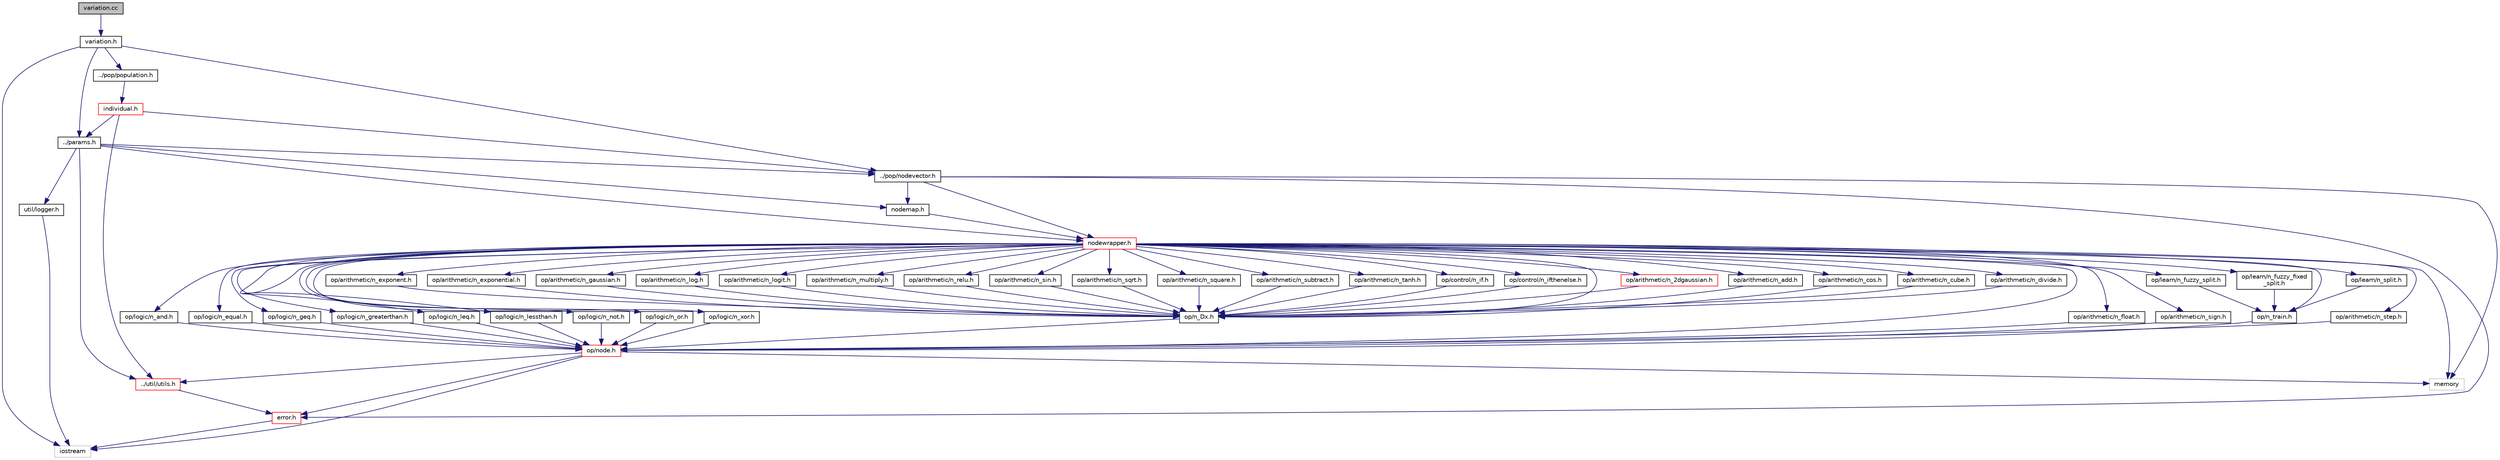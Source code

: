 digraph "variation.cc"
{
 // LATEX_PDF_SIZE
  edge [fontname="Helvetica",fontsize="10",labelfontname="Helvetica",labelfontsize="10"];
  node [fontname="Helvetica",fontsize="10",shape=record];
  Node1 [label="variation.cc",height=0.2,width=0.4,color="black", fillcolor="grey75", style="filled", fontcolor="black",tooltip=" "];
  Node1 -> Node2 [color="midnightblue",fontsize="10",style="solid",fontname="Helvetica"];
  Node2 [label="variation.h",height=0.2,width=0.4,color="black", fillcolor="white", style="filled",URL="$d4/d1f/variation_8h.html",tooltip=" "];
  Node2 -> Node3 [color="midnightblue",fontsize="10",style="solid",fontname="Helvetica"];
  Node3 [label="iostream",height=0.2,width=0.4,color="grey75", fillcolor="white", style="filled",tooltip=" "];
  Node2 -> Node4 [color="midnightblue",fontsize="10",style="solid",fontname="Helvetica"];
  Node4 [label="../pop/nodevector.h",height=0.2,width=0.4,color="black", fillcolor="white", style="filled",URL="$da/dbc/nodevector_8h.html",tooltip=" "];
  Node4 -> Node5 [color="midnightblue",fontsize="10",style="solid",fontname="Helvetica"];
  Node5 [label="memory",height=0.2,width=0.4,color="grey75", fillcolor="white", style="filled",tooltip=" "];
  Node4 -> Node6 [color="midnightblue",fontsize="10",style="solid",fontname="Helvetica"];
  Node6 [label="nodewrapper.h",height=0.2,width=0.4,color="red", fillcolor="white", style="filled",URL="$d1/dc6/nodewrapper_8h.html",tooltip=" "];
  Node6 -> Node5 [color="midnightblue",fontsize="10",style="solid",fontname="Helvetica"];
  Node6 -> Node7 [color="midnightblue",fontsize="10",style="solid",fontname="Helvetica"];
  Node7 [label="op/node.h",height=0.2,width=0.4,color="red", fillcolor="white", style="filled",URL="$d1/d77/node_8h.html",tooltip=" "];
  Node7 -> Node5 [color="midnightblue",fontsize="10",style="solid",fontname="Helvetica"];
  Node7 -> Node3 [color="midnightblue",fontsize="10",style="solid",fontname="Helvetica"];
  Node7 -> Node48 [color="midnightblue",fontsize="10",style="solid",fontname="Helvetica"];
  Node48 [label="error.h",height=0.2,width=0.4,color="red", fillcolor="white", style="filled",URL="$da/d41/error_8h.html",tooltip=" "];
  Node48 -> Node3 [color="midnightblue",fontsize="10",style="solid",fontname="Helvetica"];
  Node7 -> Node44 [color="midnightblue",fontsize="10",style="solid",fontname="Helvetica"];
  Node44 [label="../util/utils.h",height=0.2,width=0.4,color="red", fillcolor="white", style="filled",URL="$d5/d60/utils_8h.html",tooltip=" "];
  Node44 -> Node48 [color="midnightblue",fontsize="10",style="solid",fontname="Helvetica"];
  Node6 -> Node52 [color="midnightblue",fontsize="10",style="solid",fontname="Helvetica"];
  Node52 [label="op/n_train.h",height=0.2,width=0.4,color="black", fillcolor="white", style="filled",URL="$d4/d7f/n__train_8h.html",tooltip=" "];
  Node52 -> Node7 [color="midnightblue",fontsize="10",style="solid",fontname="Helvetica"];
  Node6 -> Node53 [color="midnightblue",fontsize="10",style="solid",fontname="Helvetica"];
  Node53 [label="op/n_Dx.h",height=0.2,width=0.4,color="black", fillcolor="white", style="filled",URL="$d4/d6c/n__Dx_8h.html",tooltip=" "];
  Node53 -> Node7 [color="midnightblue",fontsize="10",style="solid",fontname="Helvetica"];
  Node6 -> Node54 [color="midnightblue",fontsize="10",style="solid",fontname="Helvetica"];
  Node54 [label="op/arithmetic/n_2dgaussian.h",height=0.2,width=0.4,color="red", fillcolor="white", style="filled",URL="$d8/d2e/n__2dgaussian_8h.html",tooltip=" "];
  Node54 -> Node53 [color="midnightblue",fontsize="10",style="solid",fontname="Helvetica"];
  Node6 -> Node55 [color="midnightblue",fontsize="10",style="solid",fontname="Helvetica"];
  Node55 [label="op/arithmetic/n_add.h",height=0.2,width=0.4,color="black", fillcolor="white", style="filled",URL="$d2/d00/n__add_8h.html",tooltip=" "];
  Node55 -> Node53 [color="midnightblue",fontsize="10",style="solid",fontname="Helvetica"];
  Node6 -> Node56 [color="midnightblue",fontsize="10",style="solid",fontname="Helvetica"];
  Node56 [label="op/arithmetic/n_cos.h",height=0.2,width=0.4,color="black", fillcolor="white", style="filled",URL="$d5/d42/n__cos_8h.html",tooltip=" "];
  Node56 -> Node53 [color="midnightblue",fontsize="10",style="solid",fontname="Helvetica"];
  Node6 -> Node57 [color="midnightblue",fontsize="10",style="solid",fontname="Helvetica"];
  Node57 [label="op/arithmetic/n_cube.h",height=0.2,width=0.4,color="black", fillcolor="white", style="filled",URL="$d4/dfb/n__cube_8h.html",tooltip=" "];
  Node57 -> Node53 [color="midnightblue",fontsize="10",style="solid",fontname="Helvetica"];
  Node6 -> Node58 [color="midnightblue",fontsize="10",style="solid",fontname="Helvetica"];
  Node58 [label="op/arithmetic/n_divide.h",height=0.2,width=0.4,color="black", fillcolor="white", style="filled",URL="$de/d0f/n__divide_8h.html",tooltip=" "];
  Node58 -> Node53 [color="midnightblue",fontsize="10",style="solid",fontname="Helvetica"];
  Node6 -> Node59 [color="midnightblue",fontsize="10",style="solid",fontname="Helvetica"];
  Node59 [label="op/arithmetic/n_exponent.h",height=0.2,width=0.4,color="black", fillcolor="white", style="filled",URL="$d0/d58/n__exponent_8h.html",tooltip=" "];
  Node59 -> Node53 [color="midnightblue",fontsize="10",style="solid",fontname="Helvetica"];
  Node6 -> Node60 [color="midnightblue",fontsize="10",style="solid",fontname="Helvetica"];
  Node60 [label="op/arithmetic/n_exponential.h",height=0.2,width=0.4,color="black", fillcolor="white", style="filled",URL="$d1/d37/n__exponential_8h.html",tooltip=" "];
  Node60 -> Node53 [color="midnightblue",fontsize="10",style="solid",fontname="Helvetica"];
  Node6 -> Node61 [color="midnightblue",fontsize="10",style="solid",fontname="Helvetica"];
  Node61 [label="op/arithmetic/n_float.h",height=0.2,width=0.4,color="black", fillcolor="white", style="filled",URL="$d7/d10/n__float_8h.html",tooltip=" "];
  Node61 -> Node7 [color="midnightblue",fontsize="10",style="solid",fontname="Helvetica"];
  Node6 -> Node62 [color="midnightblue",fontsize="10",style="solid",fontname="Helvetica"];
  Node62 [label="op/arithmetic/n_gaussian.h",height=0.2,width=0.4,color="black", fillcolor="white", style="filled",URL="$de/ddb/n__gaussian_8h.html",tooltip=" "];
  Node62 -> Node53 [color="midnightblue",fontsize="10",style="solid",fontname="Helvetica"];
  Node6 -> Node63 [color="midnightblue",fontsize="10",style="solid",fontname="Helvetica"];
  Node63 [label="op/arithmetic/n_log.h",height=0.2,width=0.4,color="black", fillcolor="white", style="filled",URL="$d2/db4/n__log_8h.html",tooltip=" "];
  Node63 -> Node53 [color="midnightblue",fontsize="10",style="solid",fontname="Helvetica"];
  Node6 -> Node64 [color="midnightblue",fontsize="10",style="solid",fontname="Helvetica"];
  Node64 [label="op/arithmetic/n_logit.h",height=0.2,width=0.4,color="black", fillcolor="white", style="filled",URL="$d2/dd5/n__logit_8h.html",tooltip=" "];
  Node64 -> Node53 [color="midnightblue",fontsize="10",style="solid",fontname="Helvetica"];
  Node6 -> Node65 [color="midnightblue",fontsize="10",style="solid",fontname="Helvetica"];
  Node65 [label="op/arithmetic/n_multiply.h",height=0.2,width=0.4,color="black", fillcolor="white", style="filled",URL="$d8/dd4/n__multiply_8h.html",tooltip=" "];
  Node65 -> Node53 [color="midnightblue",fontsize="10",style="solid",fontname="Helvetica"];
  Node6 -> Node66 [color="midnightblue",fontsize="10",style="solid",fontname="Helvetica"];
  Node66 [label="op/arithmetic/n_relu.h",height=0.2,width=0.4,color="black", fillcolor="white", style="filled",URL="$da/ddf/n__relu_8h.html",tooltip=" "];
  Node66 -> Node53 [color="midnightblue",fontsize="10",style="solid",fontname="Helvetica"];
  Node6 -> Node67 [color="midnightblue",fontsize="10",style="solid",fontname="Helvetica"];
  Node67 [label="op/arithmetic/n_sign.h",height=0.2,width=0.4,color="black", fillcolor="white", style="filled",URL="$df/da6/n__sign_8h.html",tooltip=" "];
  Node67 -> Node7 [color="midnightblue",fontsize="10",style="solid",fontname="Helvetica"];
  Node6 -> Node68 [color="midnightblue",fontsize="10",style="solid",fontname="Helvetica"];
  Node68 [label="op/arithmetic/n_sin.h",height=0.2,width=0.4,color="black", fillcolor="white", style="filled",URL="$d9/da4/n__sin_8h.html",tooltip=" "];
  Node68 -> Node53 [color="midnightblue",fontsize="10",style="solid",fontname="Helvetica"];
  Node6 -> Node69 [color="midnightblue",fontsize="10",style="solid",fontname="Helvetica"];
  Node69 [label="op/arithmetic/n_sqrt.h",height=0.2,width=0.4,color="black", fillcolor="white", style="filled",URL="$d9/d44/n__sqrt_8h.html",tooltip=" "];
  Node69 -> Node53 [color="midnightblue",fontsize="10",style="solid",fontname="Helvetica"];
  Node6 -> Node70 [color="midnightblue",fontsize="10",style="solid",fontname="Helvetica"];
  Node70 [label="op/arithmetic/n_square.h",height=0.2,width=0.4,color="black", fillcolor="white", style="filled",URL="$df/df1/n__square_8h.html",tooltip=" "];
  Node70 -> Node53 [color="midnightblue",fontsize="10",style="solid",fontname="Helvetica"];
  Node6 -> Node71 [color="midnightblue",fontsize="10",style="solid",fontname="Helvetica"];
  Node71 [label="op/arithmetic/n_step.h",height=0.2,width=0.4,color="black", fillcolor="white", style="filled",URL="$d3/d77/n__step_8h.html",tooltip=" "];
  Node71 -> Node7 [color="midnightblue",fontsize="10",style="solid",fontname="Helvetica"];
  Node6 -> Node72 [color="midnightblue",fontsize="10",style="solid",fontname="Helvetica"];
  Node72 [label="op/arithmetic/n_subtract.h",height=0.2,width=0.4,color="black", fillcolor="white", style="filled",URL="$d3/dd6/n__subtract_8h.html",tooltip=" "];
  Node72 -> Node53 [color="midnightblue",fontsize="10",style="solid",fontname="Helvetica"];
  Node6 -> Node73 [color="midnightblue",fontsize="10",style="solid",fontname="Helvetica"];
  Node73 [label="op/arithmetic/n_tanh.h",height=0.2,width=0.4,color="black", fillcolor="white", style="filled",URL="$de/df1/n__tanh_8h.html",tooltip=" "];
  Node73 -> Node53 [color="midnightblue",fontsize="10",style="solid",fontname="Helvetica"];
  Node6 -> Node74 [color="midnightblue",fontsize="10",style="solid",fontname="Helvetica"];
  Node74 [label="op/control/n_if.h",height=0.2,width=0.4,color="black", fillcolor="white", style="filled",URL="$db/dac/n__if_8h.html",tooltip=" "];
  Node74 -> Node53 [color="midnightblue",fontsize="10",style="solid",fontname="Helvetica"];
  Node6 -> Node75 [color="midnightblue",fontsize="10",style="solid",fontname="Helvetica"];
  Node75 [label="op/control/n_ifthenelse.h",height=0.2,width=0.4,color="black", fillcolor="white", style="filled",URL="$db/dbb/n__ifthenelse_8h.html",tooltip=" "];
  Node75 -> Node53 [color="midnightblue",fontsize="10",style="solid",fontname="Helvetica"];
  Node6 -> Node76 [color="midnightblue",fontsize="10",style="solid",fontname="Helvetica"];
  Node76 [label="op/learn/n_split.h",height=0.2,width=0.4,color="black", fillcolor="white", style="filled",URL="$d3/d59/n__split_8h.html",tooltip=" "];
  Node76 -> Node52 [color="midnightblue",fontsize="10",style="solid",fontname="Helvetica"];
  Node6 -> Node77 [color="midnightblue",fontsize="10",style="solid",fontname="Helvetica"];
  Node77 [label="op/learn/n_fuzzy_split.h",height=0.2,width=0.4,color="black", fillcolor="white", style="filled",URL="$d5/dee/n__fuzzy__split_8h.html",tooltip=" "];
  Node77 -> Node52 [color="midnightblue",fontsize="10",style="solid",fontname="Helvetica"];
  Node6 -> Node78 [color="midnightblue",fontsize="10",style="solid",fontname="Helvetica"];
  Node78 [label="op/learn/n_fuzzy_fixed\l_split.h",height=0.2,width=0.4,color="black", fillcolor="white", style="filled",URL="$dc/d31/n__fuzzy__fixed__split_8h.html",tooltip=" "];
  Node78 -> Node52 [color="midnightblue",fontsize="10",style="solid",fontname="Helvetica"];
  Node6 -> Node79 [color="midnightblue",fontsize="10",style="solid",fontname="Helvetica"];
  Node79 [label="op/logic/n_and.h",height=0.2,width=0.4,color="black", fillcolor="white", style="filled",URL="$d0/df3/n__and_8h.html",tooltip=" "];
  Node79 -> Node7 [color="midnightblue",fontsize="10",style="solid",fontname="Helvetica"];
  Node6 -> Node80 [color="midnightblue",fontsize="10",style="solid",fontname="Helvetica"];
  Node80 [label="op/logic/n_equal.h",height=0.2,width=0.4,color="black", fillcolor="white", style="filled",URL="$df/d53/n__equal_8h.html",tooltip=" "];
  Node80 -> Node7 [color="midnightblue",fontsize="10",style="solid",fontname="Helvetica"];
  Node6 -> Node81 [color="midnightblue",fontsize="10",style="solid",fontname="Helvetica"];
  Node81 [label="op/logic/n_geq.h",height=0.2,width=0.4,color="black", fillcolor="white", style="filled",URL="$d8/d5b/n__geq_8h.html",tooltip=" "];
  Node81 -> Node7 [color="midnightblue",fontsize="10",style="solid",fontname="Helvetica"];
  Node6 -> Node82 [color="midnightblue",fontsize="10",style="solid",fontname="Helvetica"];
  Node82 [label="op/logic/n_greaterthan.h",height=0.2,width=0.4,color="black", fillcolor="white", style="filled",URL="$d6/d75/n__greaterthan_8h.html",tooltip=" "];
  Node82 -> Node7 [color="midnightblue",fontsize="10",style="solid",fontname="Helvetica"];
  Node6 -> Node83 [color="midnightblue",fontsize="10",style="solid",fontname="Helvetica"];
  Node83 [label="op/logic/n_leq.h",height=0.2,width=0.4,color="black", fillcolor="white", style="filled",URL="$da/dff/n__leq_8h.html",tooltip=" "];
  Node83 -> Node7 [color="midnightblue",fontsize="10",style="solid",fontname="Helvetica"];
  Node6 -> Node84 [color="midnightblue",fontsize="10",style="solid",fontname="Helvetica"];
  Node84 [label="op/logic/n_lessthan.h",height=0.2,width=0.4,color="black", fillcolor="white", style="filled",URL="$d5/def/n__lessthan_8h.html",tooltip=" "];
  Node84 -> Node7 [color="midnightblue",fontsize="10",style="solid",fontname="Helvetica"];
  Node6 -> Node85 [color="midnightblue",fontsize="10",style="solid",fontname="Helvetica"];
  Node85 [label="op/logic/n_not.h",height=0.2,width=0.4,color="black", fillcolor="white", style="filled",URL="$d3/dd1/n__not_8h.html",tooltip=" "];
  Node85 -> Node7 [color="midnightblue",fontsize="10",style="solid",fontname="Helvetica"];
  Node6 -> Node86 [color="midnightblue",fontsize="10",style="solid",fontname="Helvetica"];
  Node86 [label="op/logic/n_or.h",height=0.2,width=0.4,color="black", fillcolor="white", style="filled",URL="$d6/d9f/n__or_8h.html",tooltip=" "];
  Node86 -> Node7 [color="midnightblue",fontsize="10",style="solid",fontname="Helvetica"];
  Node6 -> Node87 [color="midnightblue",fontsize="10",style="solid",fontname="Helvetica"];
  Node87 [label="op/logic/n_xor.h",height=0.2,width=0.4,color="black", fillcolor="white", style="filled",URL="$d3/dcd/n__xor_8h.html",tooltip=" "];
  Node87 -> Node7 [color="midnightblue",fontsize="10",style="solid",fontname="Helvetica"];
  Node4 -> Node101 [color="midnightblue",fontsize="10",style="solid",fontname="Helvetica"];
  Node101 [label="nodemap.h",height=0.2,width=0.4,color="black", fillcolor="white", style="filled",URL="$d2/da0/nodemap_8h.html",tooltip=" "];
  Node101 -> Node6 [color="midnightblue",fontsize="10",style="solid",fontname="Helvetica"];
  Node4 -> Node48 [color="midnightblue",fontsize="10",style="solid",fontname="Helvetica"];
  Node2 -> Node102 [color="midnightblue",fontsize="10",style="solid",fontname="Helvetica"];
  Node102 [label="../pop/population.h",height=0.2,width=0.4,color="black", fillcolor="white", style="filled",URL="$d2/d76/population_8h.html",tooltip=" "];
  Node102 -> Node103 [color="midnightblue",fontsize="10",style="solid",fontname="Helvetica"];
  Node103 [label="individual.h",height=0.2,width=0.4,color="red", fillcolor="white", style="filled",URL="$d5/d1f/individual_8h.html",tooltip=" "];
  Node103 -> Node104 [color="midnightblue",fontsize="10",style="solid",fontname="Helvetica"];
  Node104 [label="../params.h",height=0.2,width=0.4,color="black", fillcolor="white", style="filled",URL="$da/d33/params_8h.html",tooltip=" "];
  Node104 -> Node6 [color="midnightblue",fontsize="10",style="solid",fontname="Helvetica"];
  Node104 -> Node4 [color="midnightblue",fontsize="10",style="solid",fontname="Helvetica"];
  Node104 -> Node105 [color="midnightblue",fontsize="10",style="solid",fontname="Helvetica"];
  Node105 [label="util/logger.h",height=0.2,width=0.4,color="black", fillcolor="white", style="filled",URL="$d1/d8c/logger_8h.html",tooltip=" "];
  Node105 -> Node3 [color="midnightblue",fontsize="10",style="solid",fontname="Helvetica"];
  Node104 -> Node44 [color="midnightblue",fontsize="10",style="solid",fontname="Helvetica"];
  Node104 -> Node101 [color="midnightblue",fontsize="10",style="solid",fontname="Helvetica"];
  Node103 -> Node44 [color="midnightblue",fontsize="10",style="solid",fontname="Helvetica"];
  Node103 -> Node4 [color="midnightblue",fontsize="10",style="solid",fontname="Helvetica"];
  Node2 -> Node104 [color="midnightblue",fontsize="10",style="solid",fontname="Helvetica"];
}
